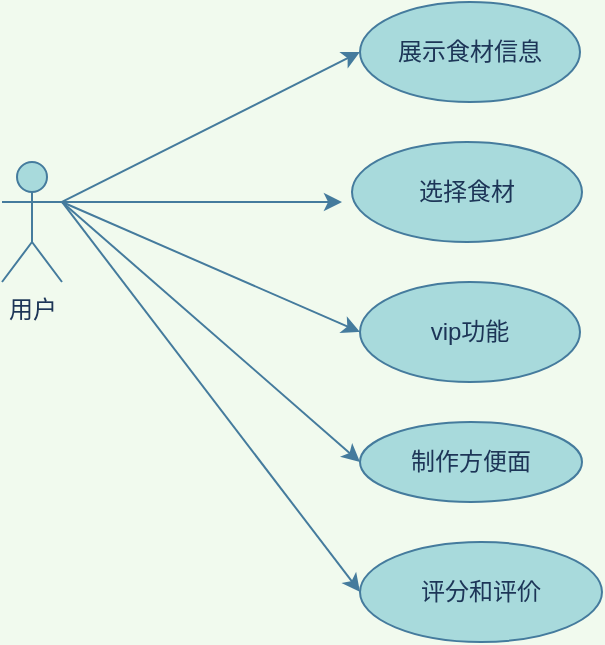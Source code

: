 <mxfile version="15.4.0" type="device" pages="4"><diagram id="TbMHwUEZsYJdmXXY2L-s" name="第 1 页"><mxGraphModel dx="1038" dy="599" grid="1" gridSize="10" guides="1" tooltips="1" connect="1" arrows="1" fold="1" page="1" pageScale="1" pageWidth="827" pageHeight="1169" background="#F1FAEE" math="0" shadow="0"><root><mxCell id="0"/><mxCell id="1" parent="0"/><mxCell id="ZX5sc3QwkYcrsGP_MjQW-1" value="展示食材信息" style="ellipse;whiteSpace=wrap;html=1;fillColor=#A8DADC;strokeColor=#457B9D;fontColor=#1D3557;" vertex="1" parent="1"><mxGeometry x="359" y="130" width="110" height="50" as="geometry"/></mxCell><mxCell id="ZX5sc3QwkYcrsGP_MjQW-2" value="选择食材" style="ellipse;whiteSpace=wrap;html=1;fillColor=#A8DADC;strokeColor=#457B9D;fontColor=#1D3557;" vertex="1" parent="1"><mxGeometry x="355" y="200" width="115" height="50" as="geometry"/></mxCell><mxCell id="ZX5sc3QwkYcrsGP_MjQW-3" value="vip功能" style="ellipse;whiteSpace=wrap;html=1;fillColor=#A8DADC;strokeColor=#457B9D;fontColor=#1D3557;" vertex="1" parent="1"><mxGeometry x="359" y="270" width="110" height="50" as="geometry"/></mxCell><mxCell id="ZX5sc3QwkYcrsGP_MjQW-4" value="制作方便面" style="ellipse;whiteSpace=wrap;html=1;fillColor=#A8DADC;strokeColor=#457B9D;fontColor=#1D3557;" vertex="1" parent="1"><mxGeometry x="359" y="340" width="111" height="40" as="geometry"/></mxCell><mxCell id="ZX5sc3QwkYcrsGP_MjQW-8" style="rounded=0;orthogonalLoop=1;jettySize=auto;html=1;exitX=1;exitY=0.333;exitDx=0;exitDy=0;exitPerimeter=0;entryX=0;entryY=0.5;entryDx=0;entryDy=0;labelBackgroundColor=#F1FAEE;strokeColor=#457B9D;fontColor=#1D3557;" edge="1" parent="1" source="ZX5sc3QwkYcrsGP_MjQW-5" target="ZX5sc3QwkYcrsGP_MjQW-1"><mxGeometry relative="1" as="geometry"/></mxCell><mxCell id="ZX5sc3QwkYcrsGP_MjQW-9" style="edgeStyle=none;rounded=0;orthogonalLoop=1;jettySize=auto;html=1;labelBackgroundColor=#F1FAEE;strokeColor=#457B9D;fontColor=#1D3557;" edge="1" parent="1"><mxGeometry relative="1" as="geometry"><mxPoint x="350" y="230" as="targetPoint"/><mxPoint x="210" y="230" as="sourcePoint"/></mxGeometry></mxCell><mxCell id="ZX5sc3QwkYcrsGP_MjQW-10" style="edgeStyle=none;rounded=0;orthogonalLoop=1;jettySize=auto;html=1;exitX=1;exitY=0.333;exitDx=0;exitDy=0;exitPerimeter=0;entryX=0;entryY=0.5;entryDx=0;entryDy=0;labelBackgroundColor=#F1FAEE;strokeColor=#457B9D;fontColor=#1D3557;" edge="1" parent="1" source="ZX5sc3QwkYcrsGP_MjQW-5" target="ZX5sc3QwkYcrsGP_MjQW-3"><mxGeometry relative="1" as="geometry"/></mxCell><mxCell id="ZX5sc3QwkYcrsGP_MjQW-11" style="edgeStyle=none;rounded=0;orthogonalLoop=1;jettySize=auto;html=1;exitX=1;exitY=0.333;exitDx=0;exitDy=0;exitPerimeter=0;entryX=0;entryY=0.5;entryDx=0;entryDy=0;labelBackgroundColor=#F1FAEE;strokeColor=#457B9D;fontColor=#1D3557;" edge="1" parent="1" source="ZX5sc3QwkYcrsGP_MjQW-5" target="ZX5sc3QwkYcrsGP_MjQW-4"><mxGeometry relative="1" as="geometry"/></mxCell><mxCell id="ZX5sc3QwkYcrsGP_MjQW-13" style="rounded=1;sketch=0;orthogonalLoop=1;jettySize=auto;html=1;exitX=1;exitY=0.333;exitDx=0;exitDy=0;exitPerimeter=0;fontColor=#1D3557;strokeColor=#457B9D;fillColor=#A8DADC;entryX=0;entryY=0.5;entryDx=0;entryDy=0;" edge="1" parent="1" source="ZX5sc3QwkYcrsGP_MjQW-5" target="ZX5sc3QwkYcrsGP_MjQW-12"><mxGeometry relative="1" as="geometry"><mxPoint x="350" y="420" as="targetPoint"/></mxGeometry></mxCell><mxCell id="ZX5sc3QwkYcrsGP_MjQW-5" value="用户" style="shape=umlActor;verticalLabelPosition=bottom;verticalAlign=top;html=1;outlineConnect=0;fillColor=#A8DADC;strokeColor=#457B9D;fontColor=#1D3557;" vertex="1" parent="1"><mxGeometry x="180" y="210" width="30" height="60" as="geometry"/></mxCell><mxCell id="ZX5sc3QwkYcrsGP_MjQW-12" value="评分和评价" style="ellipse;whiteSpace=wrap;html=1;rounded=0;sketch=0;fontColor=#1D3557;strokeColor=#457B9D;fillColor=#A8DADC;" vertex="1" parent="1"><mxGeometry x="359" y="400" width="121" height="50" as="geometry"/></mxCell></root></mxGraphModel></diagram><diagram id="dltirJhraSVv_TESvBZm" name="第 2 页"><mxGraphModel dx="1384" dy="799" grid="1" gridSize="10" guides="1" tooltips="1" connect="1" arrows="1" fold="1" page="1" pageScale="1" pageWidth="827" pageHeight="1169" background="#F1FAEE" math="0" shadow="0"><root><mxCell id="ZABhVxcrd6-RBj4WrSW1-0"/><mxCell id="ZABhVxcrd6-RBj4WrSW1-1" parent="ZABhVxcrd6-RBj4WrSW1-0"/><mxCell id="wzYWnmt4xVxOSWCpdoFi-0" value="&lt;p style=&quot;margin: 0px ; margin-top: 4px ; text-align: center&quot;&gt;&lt;i&gt;&amp;lt;&amp;lt;Interface&amp;gt;&amp;gt;&lt;/i&gt;&lt;br&gt;&lt;b&gt;WaterFactory&lt;/b&gt;&lt;/p&gt;&lt;p style=&quot;margin: 0px ; margin-left: 4px&quot;&gt;&lt;br&gt;&lt;/p&gt;&lt;hr size=&quot;1&quot;&gt;&lt;p style=&quot;margin: 0px ; margin-left: 4px&quot;&gt;+ newWater&lt;span&gt;(): Water&lt;/span&gt;&lt;/p&gt;" style="verticalAlign=top;align=left;overflow=fill;fontSize=12;fontFamily=Helvetica;html=1;fillColor=#A8DADC;strokeColor=#457B9D;fontColor=#1D3557;" vertex="1" parent="ZABhVxcrd6-RBj4WrSW1-1"><mxGeometry x="200" y="100" width="180" height="100" as="geometry"/></mxCell><mxCell id="wzYWnmt4xVxOSWCpdoFi-1" value="&lt;p style=&quot;margin: 0px ; margin-top: 4px ; text-align: center&quot;&gt;&lt;i&gt;&amp;lt;&amp;lt;Interface&amp;gt;&amp;gt;&lt;/i&gt;&lt;br&gt;&lt;b&gt;Water&lt;/b&gt;&lt;/p&gt;&lt;p style=&quot;margin: 0px ; margin-left: 4px&quot;&gt;&lt;br&gt;&lt;/p&gt;&lt;hr size=&quot;1&quot;&gt;&lt;p style=&quot;margin: 0px 0px 0px 4px&quot;&gt;+ getName(): String&lt;/p&gt;&lt;p style=&quot;margin: 0px 0px 0px 4px&quot;&gt;+ isOpen(): boolean&lt;br&gt;&lt;/p&gt;&lt;p style=&quot;margin: 0px 0px 0px 4px&quot;&gt;+ setOpen(): Void&lt;/p&gt;" style="verticalAlign=top;align=left;overflow=fill;fontSize=12;fontFamily=Helvetica;html=1;fillColor=#A8DADC;strokeColor=#457B9D;fontColor=#1D3557;" vertex="1" parent="ZABhVxcrd6-RBj4WrSW1-1"><mxGeometry x="900" y="100" width="190" height="110" as="geometry"/></mxCell><mxCell id="wzYWnmt4xVxOSWCpdoFi-2" value="&lt;p style=&quot;margin: 0px ; margin-top: 4px ; text-align: center&quot;&gt;RealWaterFacory&lt;/p&gt;&lt;p style=&quot;margin: 0px ; margin-left: 4px&quot;&gt;&lt;br&gt;&lt;/p&gt;&lt;hr size=&quot;1&quot;&gt;&lt;p style=&quot;margin: 0px ; margin-left: 4px&quot;&gt;+ newWater(): MacComputer&lt;/p&gt;" style="verticalAlign=top;align=left;overflow=fill;fontSize=12;fontFamily=Helvetica;html=1;fillColor=#A8DADC;strokeColor=#457B9D;fontColor=#1D3557;" vertex="1" parent="ZABhVxcrd6-RBj4WrSW1-1"><mxGeometry x="10" y="290" width="190" height="70" as="geometry"/></mxCell><mxCell id="wzYWnmt4xVxOSWCpdoFi-3" value="&lt;p style=&quot;margin: 0px ; margin-top: 4px ; text-align: center&quot;&gt;MilkFacory&lt;/p&gt;&lt;p style=&quot;margin: 0px ; margin-left: 4px&quot;&gt;&lt;br&gt;&lt;/p&gt;&lt;hr size=&quot;1&quot;&gt;&lt;p style=&quot;margin: 0px ; margin-left: 4px&quot;&gt;+ newWater(): HuaweiComputer&lt;/p&gt;" style="verticalAlign=top;align=left;overflow=fill;fontSize=12;fontFamily=Helvetica;html=1;fillColor=#A8DADC;strokeColor=#457B9D;fontColor=#1D3557;" vertex="1" parent="ZABhVxcrd6-RBj4WrSW1-1"><mxGeometry x="210" y="290" width="210" height="70" as="geometry"/></mxCell><mxCell id="wzYWnmt4xVxOSWCpdoFi-4" value="&lt;p style=&quot;margin: 0px ; margin-top: 4px ; text-align: center&quot;&gt;keleFacory&lt;/p&gt;&lt;p style=&quot;margin: 0px ; margin-left: 4px&quot;&gt;&lt;br&gt;&lt;/p&gt;&lt;hr size=&quot;1&quot;&gt;&lt;p style=&quot;margin: 0px ; margin-left: 4px&quot;&gt;+ newWater(): XiaomiComputer&lt;/p&gt;" style="verticalAlign=top;align=left;overflow=fill;fontSize=12;fontFamily=Helvetica;html=1;fillColor=#A8DADC;strokeColor=#457B9D;fontColor=#1D3557;" vertex="1" parent="ZABhVxcrd6-RBj4WrSW1-1"><mxGeometry x="430" y="290" width="200" height="70" as="geometry"/></mxCell><mxCell id="wzYWnmt4xVxOSWCpdoFi-5" value="&lt;p style=&quot;margin: 0px ; margin-top: 4px ; text-align: center&quot;&gt;RealWater&lt;/p&gt;&lt;p style=&quot;margin: 0px ; margin-left: 4px&quot;&gt;- name:String&lt;/p&gt;&lt;p style=&quot;margin: 0px ; margin-left: 4px&quot;&gt;-open :boolean&lt;/p&gt;&lt;hr size=&quot;1&quot;&gt;&lt;p style=&quot;margin: 0px ; margin-left: 4px&quot;&gt;+ getName(): String&lt;/p&gt;&lt;p style=&quot;margin: 0px ; margin-left: 4px&quot;&gt;+ isOpen(): boolean&lt;br&gt;&lt;/p&gt;&lt;p style=&quot;margin: 0px ; margin-left: 4px&quot;&gt;+ setOpen(): Void&lt;br&gt;&lt;/p&gt;" style="verticalAlign=top;align=left;overflow=fill;fontSize=12;fontFamily=Helvetica;html=1;fillColor=#A8DADC;strokeColor=#457B9D;fontColor=#1D3557;" vertex="1" parent="ZABhVxcrd6-RBj4WrSW1-1"><mxGeometry x="680" y="290" width="200" height="110" as="geometry"/></mxCell><mxCell id="wzYWnmt4xVxOSWCpdoFi-8" value="" style="endArrow=block;dashed=1;endFill=0;endSize=12;html=1;rounded=0;edgeStyle=orthogonalEdgeStyle;entryX=-0.011;entryY=0.41;entryDx=0;entryDy=0;entryPerimeter=0;exitX=0.579;exitY=-0.014;exitDx=0;exitDy=0;exitPerimeter=0;labelBackgroundColor=#F1FAEE;strokeColor=#457B9D;fontColor=#1D3557;" edge="1" parent="ZABhVxcrd6-RBj4WrSW1-1" source="wzYWnmt4xVxOSWCpdoFi-2" target="wzYWnmt4xVxOSWCpdoFi-0"><mxGeometry width="160" relative="1" as="geometry"><mxPoint x="100" y="280" as="sourcePoint"/><mxPoint x="260" y="280" as="targetPoint"/><Array as="points"><mxPoint x="90" y="289"/><mxPoint x="90" y="141"/></Array></mxGeometry></mxCell><mxCell id="wzYWnmt4xVxOSWCpdoFi-9" value="" style="endArrow=block;dashed=1;endFill=0;endSize=12;html=1;rounded=0;edgeStyle=orthogonalEdgeStyle;entryX=0.611;entryY=1;entryDx=0;entryDy=0;entryPerimeter=0;labelBackgroundColor=#F1FAEE;strokeColor=#457B9D;fontColor=#1D3557;" edge="1" parent="ZABhVxcrd6-RBj4WrSW1-1" target="wzYWnmt4xVxOSWCpdoFi-0"><mxGeometry width="160" relative="1" as="geometry"><mxPoint x="300" y="289" as="sourcePoint"/><mxPoint x="300" y="210" as="targetPoint"/><Array as="points"><mxPoint x="310" y="289"/></Array></mxGeometry></mxCell><mxCell id="wzYWnmt4xVxOSWCpdoFi-10" value="" style="endArrow=block;dashed=1;endFill=0;endSize=12;html=1;rounded=0;edgeStyle=orthogonalEdgeStyle;entryX=0.998;entryY=0.37;entryDx=0;entryDy=0;entryPerimeter=0;labelBackgroundColor=#F1FAEE;strokeColor=#457B9D;fontColor=#1D3557;" edge="1" parent="ZABhVxcrd6-RBj4WrSW1-1" target="wzYWnmt4xVxOSWCpdoFi-0"><mxGeometry width="160" relative="1" as="geometry"><mxPoint x="500" y="290" as="sourcePoint"/><mxPoint x="660" y="290" as="targetPoint"/><Array as="points"><mxPoint x="520" y="290"/><mxPoint x="520" y="137"/></Array></mxGeometry></mxCell><mxCell id="wzYWnmt4xVxOSWCpdoFi-11" value="" style="endArrow=block;dashed=1;endFill=0;endSize=12;html=1;rounded=0;edgeStyle=orthogonalEdgeStyle;entryX=-0.011;entryY=0.41;entryDx=0;entryDy=0;entryPerimeter=0;exitX=0.579;exitY=-0.014;exitDx=0;exitDy=0;exitPerimeter=0;labelBackgroundColor=#F1FAEE;strokeColor=#457B9D;fontColor=#1D3557;" edge="1" parent="ZABhVxcrd6-RBj4WrSW1-1"><mxGeometry width="160" relative="1" as="geometry"><mxPoint x="821.99" y="290" as="sourcePoint"/><mxPoint x="900" y="141.98" as="targetPoint"/><Array as="points"><mxPoint x="791.98" y="289.98"/><mxPoint x="791.98" y="141.98"/></Array></mxGeometry></mxCell><mxCell id="wzYWnmt4xVxOSWCpdoFi-12" value="" style="endArrow=block;dashed=1;endFill=0;endSize=12;html=1;rounded=0;edgeStyle=orthogonalEdgeStyle;entryX=0.611;entryY=1;entryDx=0;entryDy=0;entryPerimeter=0;labelBackgroundColor=#F1FAEE;strokeColor=#457B9D;fontColor=#1D3557;" edge="1" parent="ZABhVxcrd6-RBj4WrSW1-1"><mxGeometry width="160" relative="1" as="geometry"><mxPoint x="980" y="280" as="sourcePoint"/><mxPoint x="979.98" y="180" as="targetPoint"/><Array as="points"><mxPoint x="981" y="280"/></Array></mxGeometry></mxCell><mxCell id="wzYWnmt4xVxOSWCpdoFi-13" value="" style="endArrow=block;dashed=1;endFill=0;endSize=12;html=1;rounded=0;edgeStyle=orthogonalEdgeStyle;entryX=0.998;entryY=0.37;entryDx=0;entryDy=0;entryPerimeter=0;labelBackgroundColor=#F1FAEE;strokeColor=#457B9D;fontColor=#1D3557;" edge="1" parent="ZABhVxcrd6-RBj4WrSW1-1"><mxGeometry width="160" relative="1" as="geometry"><mxPoint x="1210.36" y="290" as="sourcePoint"/><mxPoint x="1090" y="137" as="targetPoint"/><Array as="points"><mxPoint x="1230.36" y="290"/><mxPoint x="1230.36" y="137"/></Array></mxGeometry></mxCell><mxCell id="wzYWnmt4xVxOSWCpdoFi-14" value="" style="endArrow=open;dashed=1;endFill=0;endSize=12;html=1;rounded=0;edgeStyle=orthogonalEdgeStyle;entryX=0.5;entryY=1;entryDx=0;entryDy=0;labelBackgroundColor=#F1FAEE;strokeColor=#457B9D;fontColor=#1D3557;" edge="1" parent="ZABhVxcrd6-RBj4WrSW1-1"><mxGeometry width="160" relative="1" as="geometry"><mxPoint x="91" y="360" as="sourcePoint"/><mxPoint x="1230" y="360" as="targetPoint"/><Array as="points"><mxPoint x="91" y="480"/><mxPoint x="1230" y="480"/></Array></mxGeometry></mxCell><mxCell id="wzYWnmt4xVxOSWCpdoFi-15" value="create" style="text;html=1;align=center;verticalAlign=middle;resizable=0;points=[];autosize=1;strokeColor=none;fillColor=none;fontColor=#1D3557;" vertex="1" parent="ZABhVxcrd6-RBj4WrSW1-1"><mxGeometry x="485" y="480" width="50" height="20" as="geometry"/></mxCell><mxCell id="wzYWnmt4xVxOSWCpdoFi-16" value="" style="endArrow=open;dashed=1;endFill=0;endSize=12;html=1;rounded=0;edgeStyle=orthogonalEdgeStyle;exitX=0.429;exitY=1;exitDx=0;exitDy=0;exitPerimeter=0;entryX=0.546;entryY=1.024;entryDx=0;entryDy=0;entryPerimeter=0;labelBackgroundColor=#F1FAEE;strokeColor=#457B9D;fontColor=#1D3557;" edge="1" parent="ZABhVxcrd6-RBj4WrSW1-1" source="wzYWnmt4xVxOSWCpdoFi-3" target="wzYWnmt4xVxOSWCpdoFi-23"><mxGeometry width="160" relative="1" as="geometry"><mxPoint x="300" y="380" as="sourcePoint"/><mxPoint x="1019.2" y="361.82" as="targetPoint"/><Array as="points"><mxPoint x="300" y="460"/><mxPoint x="1019" y="460"/></Array></mxGeometry></mxCell><mxCell id="wzYWnmt4xVxOSWCpdoFi-17" value="create" style="text;html=1;align=center;verticalAlign=middle;resizable=0;points=[];autosize=1;strokeColor=none;fillColor=none;fontColor=#1D3557;" vertex="1" parent="ZABhVxcrd6-RBj4WrSW1-1"><mxGeometry x="610" y="440" width="50" height="20" as="geometry"/></mxCell><mxCell id="wzYWnmt4xVxOSWCpdoFi-18" value="" style="endArrow=open;dashed=1;endFill=0;endSize=12;html=1;rounded=0;edgeStyle=orthogonalEdgeStyle;exitX=0.206;exitY=1.071;exitDx=0;exitDy=0;exitPerimeter=0;labelBackgroundColor=#F1FAEE;strokeColor=#457B9D;fontColor=#1D3557;" edge="1" parent="ZABhVxcrd6-RBj4WrSW1-1" source="wzYWnmt4xVxOSWCpdoFi-4"><mxGeometry width="160" relative="1" as="geometry"><mxPoint x="470" y="400" as="sourcePoint"/><mxPoint x="800" y="365" as="targetPoint"/><Array as="points"><mxPoint x="470" y="365"/><mxPoint x="470" y="430"/></Array></mxGeometry></mxCell><mxCell id="wzYWnmt4xVxOSWCpdoFi-20" value="create" style="text;html=1;align=center;verticalAlign=middle;resizable=0;points=[];autosize=1;strokeColor=none;fillColor=none;fontColor=#1D3557;" vertex="1" parent="ZABhVxcrd6-RBj4WrSW1-1"><mxGeometry x="645" y="400" width="50" height="20" as="geometry"/></mxCell><mxCell id="wzYWnmt4xVxOSWCpdoFi-23" value="&lt;p style=&quot;margin: 0px ; margin-top: 4px ; text-align: center&quot;&gt;milk&lt;/p&gt;&lt;p style=&quot;margin: 0px 0px 0px 4px&quot;&gt;- name:String&lt;/p&gt;&lt;p style=&quot;margin: 0px 0px 0px 4px&quot;&gt;-open :boolean&lt;/p&gt;&lt;hr size=&quot;1&quot;&gt;&lt;p style=&quot;margin: 0px ; margin-left: 4px&quot;&gt;+ getName(): String&lt;/p&gt;&lt;p style=&quot;margin: 0px ; margin-left: 4px&quot;&gt;+ isOpen(): boolean&lt;br&gt;&lt;/p&gt;&lt;p style=&quot;margin: 0px ; margin-left: 4px&quot;&gt;+ setOpen(): Void&lt;br&gt;&lt;/p&gt;" style="verticalAlign=top;align=left;overflow=fill;fontSize=12;fontFamily=Helvetica;html=1;fillColor=#A8DADC;strokeColor=#457B9D;fontColor=#1D3557;" vertex="1" parent="ZABhVxcrd6-RBj4WrSW1-1"><mxGeometry x="910" y="280" width="200" height="110" as="geometry"/></mxCell><mxCell id="wzYWnmt4xVxOSWCpdoFi-24" value="&lt;p style=&quot;margin: 0px ; margin-top: 4px ; text-align: center&quot;&gt;kele&lt;/p&gt;&lt;p style=&quot;margin: 0px 0px 0px 4px&quot;&gt;- name:String&lt;/p&gt;&lt;p style=&quot;margin: 0px 0px 0px 4px&quot;&gt;-open :boolean&lt;/p&gt;&lt;hr size=&quot;1&quot;&gt;&lt;p style=&quot;margin: 0px ; margin-left: 4px&quot;&gt;+ getName(): String&lt;/p&gt;&lt;p style=&quot;margin: 0px ; margin-left: 4px&quot;&gt;+ isOpen(): boolean&lt;br&gt;&lt;/p&gt;&lt;p style=&quot;margin: 0px ; margin-left: 4px&quot;&gt;+ setOpen(): Void&lt;br&gt;&lt;/p&gt;" style="verticalAlign=top;align=left;overflow=fill;fontSize=12;fontFamily=Helvetica;html=1;fillColor=#A8DADC;strokeColor=#457B9D;fontColor=#1D3557;" vertex="1" parent="ZABhVxcrd6-RBj4WrSW1-1"><mxGeometry x="1120" y="270" width="200" height="110" as="geometry"/></mxCell><mxCell id="wzYWnmt4xVxOSWCpdoFi-25" value="工厂" style="text;html=1;align=center;verticalAlign=middle;resizable=0;points=[];autosize=1;strokeColor=none;fillColor=none;fontColor=#1D3557;" vertex="1" parent="ZABhVxcrd6-RBj4WrSW1-1"><mxGeometry x="430" y="560" width="40" height="20" as="geometry"/></mxCell></root></mxGraphModel></diagram><diagram id="QW9AUIS1fGsM-e9eA8aj" name="第 3 页"><mxGraphModel dx="1038" dy="599" grid="1" gridSize="10" guides="1" tooltips="1" connect="1" arrows="1" fold="1" page="1" pageScale="1" pageWidth="827" pageHeight="1169" background="#F1FAEE" math="0" shadow="0"><root><mxCell id="oAYw3JGA3Qxg-BCO_dE6-0"/><mxCell id="oAYw3JGA3Qxg-BCO_dE6-1" parent="oAYw3JGA3Qxg-BCO_dE6-0"/><mxCell id="oAYw3JGA3Qxg-BCO_dE6-5" style="rounded=1;sketch=0;orthogonalLoop=1;jettySize=auto;html=1;fontColor=#1D3557;strokeColor=#457B9D;fillColor=#A8DADC;entryX=0.5;entryY=0;entryDx=0;entryDy=0;" edge="1" parent="oAYw3JGA3Qxg-BCO_dE6-1" source="oAYw3JGA3Qxg-BCO_dE6-2" target="oAYw3JGA3Qxg-BCO_dE6-3"><mxGeometry relative="1" as="geometry"><mxPoint x="190" y="280" as="targetPoint"/></mxGeometry></mxCell><mxCell id="oAYw3JGA3Qxg-BCO_dE6-6" style="edgeStyle=none;rounded=1;sketch=0;orthogonalLoop=1;jettySize=auto;html=1;exitX=0.75;exitY=1;exitDx=0;exitDy=0;fontColor=#1D3557;strokeColor=#457B9D;fillColor=#A8DADC;" edge="1" parent="oAYw3JGA3Qxg-BCO_dE6-1" source="oAYw3JGA3Qxg-BCO_dE6-2" target="oAYw3JGA3Qxg-BCO_dE6-4"><mxGeometry relative="1" as="geometry"/></mxCell><mxCell id="oAYw3JGA3Qxg-BCO_dE6-2" value="&lt;p style=&quot;margin: 0px ; margin-top: 4px ; text-align: center&quot;&gt;&lt;i&gt;&amp;lt;&amp;lt;Interface&amp;gt;&amp;gt;&lt;/i&gt;&lt;br&gt;&lt;b&gt;Strategy&lt;/b&gt;&lt;/p&gt;&lt;hr size=&quot;1&quot;&gt;&lt;p style=&quot;margin: 0px ; margin-left: 4px&quot;&gt;&lt;br&gt;&lt;/p&gt;&lt;hr size=&quot;1&quot;&gt;&lt;p style=&quot;margin: 0px ; margin-left: 4px&quot;&gt;+ response(): void&lt;br&gt;&lt;br&gt;&lt;/p&gt;" style="verticalAlign=top;align=left;overflow=fill;fontSize=12;fontFamily=Helvetica;html=1;rounded=0;sketch=0;fontColor=#1D3557;strokeColor=#457B9D;fillColor=#A8DADC;" vertex="1" parent="oAYw3JGA3Qxg-BCO_dE6-1"><mxGeometry x="190" y="120" width="190" height="100" as="geometry"/></mxCell><mxCell id="oAYw3JGA3Qxg-BCO_dE6-3" value="&lt;p style=&quot;margin: 0px ; margin-top: 4px ; text-align: center&quot;&gt;&lt;b&gt;BasinStrategy&lt;/b&gt;&lt;/p&gt;&lt;hr size=&quot;1&quot;&gt;&lt;div style=&quot;height: 2px&quot;&gt;+strateMethod() void&lt;/div&gt;" style="verticalAlign=top;align=left;overflow=fill;fontSize=12;fontFamily=Helvetica;html=1;rounded=0;sketch=0;fontColor=#1D3557;strokeColor=#457B9D;fillColor=#A8DADC;" vertex="1" parent="oAYw3JGA3Qxg-BCO_dE6-1"><mxGeometry x="100" y="290" width="140" height="60" as="geometry"/></mxCell><mxCell id="oAYw3JGA3Qxg-BCO_dE6-4" value="&lt;p style=&quot;margin: 0px ; margin-top: 4px ; text-align: center&quot;&gt;&lt;b&gt;BowlStrategy&lt;/b&gt;&lt;/p&gt;&lt;hr size=&quot;1&quot;&gt;&lt;div style=&quot;height: 2px&quot;&gt;+strateMethod() void&lt;/div&gt;" style="verticalAlign=top;align=left;overflow=fill;fontSize=12;fontFamily=Helvetica;html=1;rounded=0;sketch=0;fontColor=#1D3557;strokeColor=#457B9D;fillColor=#A8DADC;" vertex="1" parent="oAYw3JGA3Qxg-BCO_dE6-1"><mxGeometry x="340" y="290" width="140" height="60" as="geometry"/></mxCell><mxCell id="oAYw3JGA3Qxg-BCO_dE6-8" style="edgeStyle=none;rounded=1;sketch=0;orthogonalLoop=1;jettySize=auto;html=1;fontColor=#1D3557;strokeColor=#457B9D;fillColor=#A8DADC;endArrow=none;endFill=0;dashed=1;" edge="1" parent="oAYw3JGA3Qxg-BCO_dE6-1" source="oAYw3JGA3Qxg-BCO_dE6-7"><mxGeometry relative="1" as="geometry"><mxPoint x="650" y="330" as="targetPoint"/></mxGeometry></mxCell><mxCell id="oAYw3JGA3Qxg-BCO_dE6-11" style="edgeStyle=none;rounded=1;sketch=0;orthogonalLoop=1;jettySize=auto;html=1;exitX=0;exitY=0.5;exitDx=0;exitDy=0;entryX=1;entryY=0.35;entryDx=0;entryDy=0;entryPerimeter=0;fontColor=#1D3557;endArrow=classic;endFill=1;strokeColor=#457B9D;fillColor=#A8DADC;" edge="1" parent="oAYw3JGA3Qxg-BCO_dE6-1" source="oAYw3JGA3Qxg-BCO_dE6-7" target="oAYw3JGA3Qxg-BCO_dE6-2"><mxGeometry relative="1" as="geometry"/></mxCell><mxCell id="oAYw3JGA3Qxg-BCO_dE6-7" value="&lt;p style=&quot;margin: 0px ; margin-top: 4px ; text-align: center&quot;&gt;&lt;b&gt;MakeContainerServlet&lt;/b&gt;&lt;/p&gt;&lt;hr size=&quot;1&quot;&gt;&lt;div style=&quot;height: 2px&quot;&gt;&lt;/div&gt;&lt;hr size=&quot;1&quot;&gt;&lt;div style=&quot;height: 2px&quot;&gt;+ doPost() res, reps&lt;/div&gt;" style="verticalAlign=top;align=left;overflow=fill;fontSize=12;fontFamily=Helvetica;html=1;rounded=0;sketch=0;fontColor=#1D3557;strokeColor=#457B9D;fillColor=#A8DADC;" vertex="1" parent="oAYw3JGA3Qxg-BCO_dE6-1"><mxGeometry x="580" y="110" width="140" height="90" as="geometry"/></mxCell><mxCell id="oAYw3JGA3Qxg-BCO_dE6-10" value="Strategy.strategyMethod()" style="shape=note;size=20;whiteSpace=wrap;html=1;rounded=0;sketch=0;fontColor=#1D3557;strokeColor=#457B9D;fillColor=#A8DADC;" vertex="1" parent="oAYw3JGA3Qxg-BCO_dE6-1"><mxGeometry x="600" y="330" width="160" height="100" as="geometry"/></mxCell></root></mxGraphModel></diagram><diagram id="n3HaZJQTc88h85fGEKX7" name="第 4 页"><mxGraphModel dx="1038" dy="599" grid="1" gridSize="10" guides="1" tooltips="1" connect="1" arrows="1" fold="1" page="1" pageScale="1" pageWidth="827" pageHeight="1169" background="#F1FAEE" math="0" shadow="0"><root><mxCell id="5WM3rLM3z9FfThO5MadB-0"/><mxCell id="5WM3rLM3z9FfThO5MadB-1" parent="5WM3rLM3z9FfThO5MadB-0"/><mxCell id="5WM3rLM3z9FfThO5MadB-2" style="rounded=1;sketch=0;orthogonalLoop=1;jettySize=auto;html=1;fontColor=#1D3557;strokeColor=#457B9D;fillColor=#A8DADC;entryX=0.5;entryY=0;entryDx=0;entryDy=0;labelBackgroundColor=#F1FAEE;" edge="1" parent="5WM3rLM3z9FfThO5MadB-1" source="5WM3rLM3z9FfThO5MadB-4" target="5WM3rLM3z9FfThO5MadB-5"><mxGeometry relative="1" as="geometry"><mxPoint x="190" y="280" as="targetPoint"/></mxGeometry></mxCell><mxCell id="5WM3rLM3z9FfThO5MadB-3" style="edgeStyle=none;rounded=1;sketch=0;orthogonalLoop=1;jettySize=auto;html=1;exitX=0.75;exitY=1;exitDx=0;exitDy=0;fontColor=#1D3557;strokeColor=#457B9D;fillColor=#A8DADC;labelBackgroundColor=#F1FAEE;" edge="1" parent="5WM3rLM3z9FfThO5MadB-1" source="5WM3rLM3z9FfThO5MadB-4"><mxGeometry relative="1" as="geometry"><mxPoint x="386.75" y="290" as="targetPoint"/></mxGeometry></mxCell><mxCell id="5WM3rLM3z9FfThO5MadB-4" value="&lt;p style=&quot;margin: 0px ; margin-top: 4px ; text-align: center&quot;&gt;&lt;i&gt;&amp;lt;&amp;lt;Interface&amp;gt;&amp;gt;&lt;/i&gt;&lt;br&gt;&lt;b&gt;Observer&lt;/b&gt;&lt;/p&gt;&lt;hr size=&quot;1&quot;&gt;&lt;p style=&quot;margin: 0px ; margin-left: 4px&quot;&gt;&lt;br&gt;&lt;/p&gt;&lt;hr size=&quot;1&quot;&gt;&lt;p style=&quot;margin: 0px ; margin-left: 4px&quot;&gt;+ response(): void&lt;br&gt;&lt;br&gt;&lt;/p&gt;" style="verticalAlign=top;align=left;overflow=fill;fontSize=12;fontFamily=Helvetica;html=1;rounded=0;sketch=0;fontColor=#1D3557;strokeColor=#457B9D;fillColor=#A8DADC;" vertex="1" parent="5WM3rLM3z9FfThO5MadB-1"><mxGeometry x="190" y="120" width="190" height="100" as="geometry"/></mxCell><mxCell id="5WM3rLM3z9FfThO5MadB-5" value="&lt;p style=&quot;margin: 0px ; margin-top: 4px ; text-align: center&quot;&gt;&lt;b&gt;ConcreteObserver1&lt;/b&gt;&lt;/p&gt;&lt;hr size=&quot;1&quot;&gt;&lt;div style=&quot;height: 2px&quot;&gt;+ response(): void&lt;br&gt;&lt;/div&gt;" style="verticalAlign=top;align=left;overflow=fill;fontSize=12;fontFamily=Helvetica;html=1;rounded=0;sketch=0;fontColor=#1D3557;strokeColor=#457B9D;fillColor=#A8DADC;" vertex="1" parent="5WM3rLM3z9FfThO5MadB-1"><mxGeometry x="100" y="290" width="150" height="60" as="geometry"/></mxCell><mxCell id="5WM3rLM3z9FfThO5MadB-8" style="edgeStyle=none;rounded=1;sketch=0;orthogonalLoop=1;jettySize=auto;html=1;exitX=0;exitY=0.5;exitDx=0;exitDy=0;entryX=1;entryY=0.35;entryDx=0;entryDy=0;entryPerimeter=0;fontColor=#1D3557;endArrow=classic;endFill=1;strokeColor=#457B9D;fillColor=#A8DADC;labelBackgroundColor=#F1FAEE;" edge="1" parent="5WM3rLM3z9FfThO5MadB-1" source="5WM3rLM3z9FfThO5MadB-9" target="5WM3rLM3z9FfThO5MadB-4"><mxGeometry relative="1" as="geometry"/></mxCell><mxCell id="5WM3rLM3z9FfThO5MadB-9" value="&lt;p style=&quot;margin: 0px ; margin-top: 4px ; text-align: center&quot;&gt;&lt;b&gt;MakeContainerServlet&lt;/b&gt;&lt;/p&gt;&lt;hr size=&quot;1&quot;&gt;&lt;div style=&quot;height: 2px&quot;&gt;&lt;/div&gt;&lt;hr size=&quot;1&quot;&gt;&lt;div style=&quot;height: 2px&quot;&gt;+ notifyObserveres(): void&lt;br&gt;&lt;/div&gt;" style="verticalAlign=top;align=left;overflow=fill;fontSize=12;fontFamily=Helvetica;html=1;rounded=0;sketch=0;fontColor=#1D3557;strokeColor=#457B9D;fillColor=#A8DADC;" vertex="1" parent="5WM3rLM3z9FfThO5MadB-1"><mxGeometry x="580" y="110" width="140" height="90" as="geometry"/></mxCell><mxCell id="5WM3rLM3z9FfThO5MadB-11" value="&lt;p style=&quot;margin: 0px ; margin-top: 4px ; text-align: center&quot;&gt;&lt;b&gt;ConcreteObserver2&lt;/b&gt;&lt;/p&gt;&lt;hr size=&quot;1&quot;&gt;&lt;div style=&quot;height: 2px&quot;&gt;+ response(): void&lt;br&gt;&lt;/div&gt;" style="verticalAlign=top;align=left;overflow=fill;fontSize=12;fontFamily=Helvetica;html=1;rounded=0;sketch=0;fontColor=#1D3557;strokeColor=#457B9D;fillColor=#A8DADC;" vertex="1" parent="5WM3rLM3z9FfThO5MadB-1"><mxGeometry x="310" y="290" width="150" height="60" as="geometry"/></mxCell></root></mxGraphModel></diagram></mxfile>